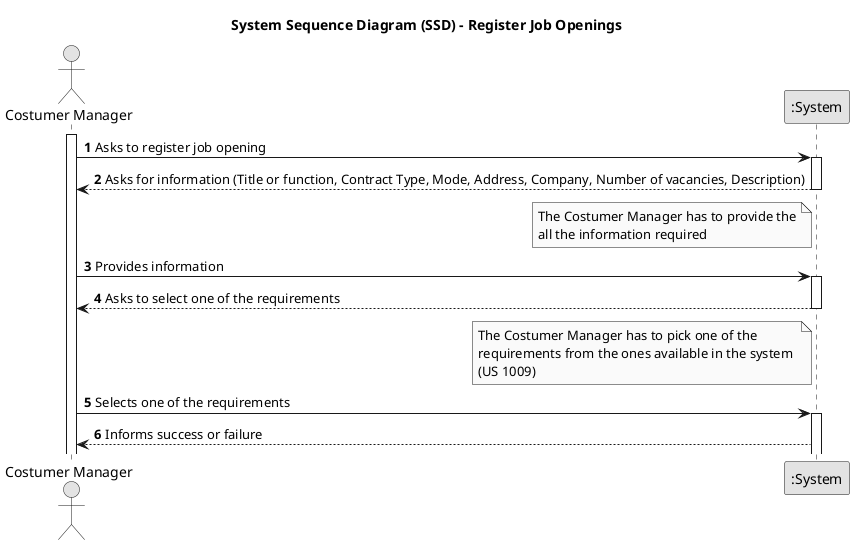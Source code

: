 @startuml
skinparam monochrome true
skinparam packageStyle rectangle
skinparam shadowing false

title System Sequence Diagram (SSD) - Register Job Openings

autonumber

actor "Costumer Manager" as Manager
participant ":System" as System

activate Manager

    Manager -> System : Asks to register job opening
    activate System
        
        System --> Manager : Asks for information (Title or function, Contract Type, Mode, Address, Company, Number of vacancies, Description)
            note left System : The Costumer Manager has to provide the\nall the information required

    deactivate System

    Manager -> System : Provides information
    activate System

        System --> Manager : Asks to select one of the requirements
            note left System : The Costumer Manager has to pick one of the\nrequirements from the ones available in the system \n(US 1009)

    deactivate System

    Manager -> System : Selects one of the requirements
    activate System

        System --> Manager : Informs success or failure

@enduml